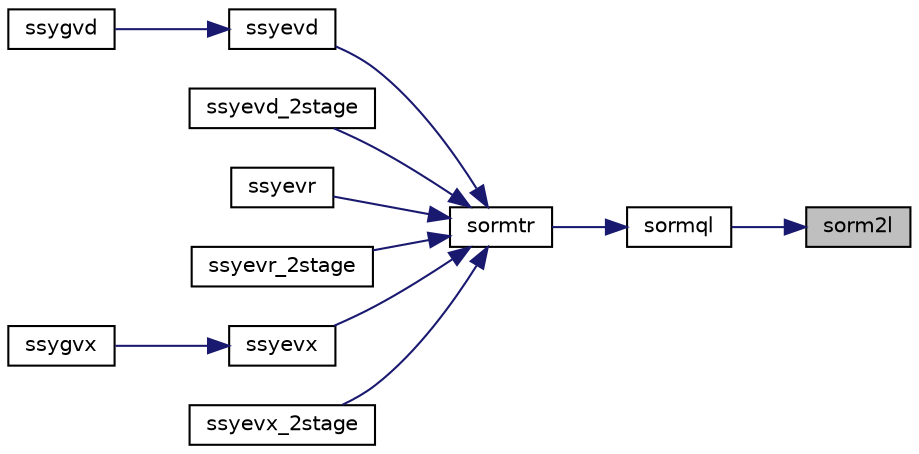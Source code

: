 digraph "sorm2l"
{
 // LATEX_PDF_SIZE
  edge [fontname="Helvetica",fontsize="10",labelfontname="Helvetica",labelfontsize="10"];
  node [fontname="Helvetica",fontsize="10",shape=record];
  rankdir="RL";
  Node1 [label="sorm2l",height=0.2,width=0.4,color="black", fillcolor="grey75", style="filled", fontcolor="black",tooltip="SORM2L multiplies a general matrix by the orthogonal matrix from a QL factorization determined by sge..."];
  Node1 -> Node2 [dir="back",color="midnightblue",fontsize="10",style="solid",fontname="Helvetica"];
  Node2 [label="sormql",height=0.2,width=0.4,color="black", fillcolor="white", style="filled",URL="$sormql_8f.html#a66ed47ac53ccd24962fb4b42763cc3c3",tooltip="SORMQL"];
  Node2 -> Node3 [dir="back",color="midnightblue",fontsize="10",style="solid",fontname="Helvetica"];
  Node3 [label="sormtr",height=0.2,width=0.4,color="black", fillcolor="white", style="filled",URL="$sormtr_8f.html#a239433f886d4c2ed79735499b28c9cae",tooltip="SORMTR"];
  Node3 -> Node4 [dir="back",color="midnightblue",fontsize="10",style="solid",fontname="Helvetica"];
  Node4 [label="ssyevd",height=0.2,width=0.4,color="black", fillcolor="white", style="filled",URL="$ssyevd_8f.html#a6b4d01c8952350ea557b90302ef9de4d",tooltip="SSYEVD computes the eigenvalues and, optionally, the left and/or right eigenvectors for SY matrices"];
  Node4 -> Node5 [dir="back",color="midnightblue",fontsize="10",style="solid",fontname="Helvetica"];
  Node5 [label="ssygvd",height=0.2,width=0.4,color="black", fillcolor="white", style="filled",URL="$ssygvd_8f.html#a728a73f9991d8490e62135c31c2017b8",tooltip="SSYGVD"];
  Node3 -> Node6 [dir="back",color="midnightblue",fontsize="10",style="solid",fontname="Helvetica"];
  Node6 [label="ssyevd_2stage",height=0.2,width=0.4,color="black", fillcolor="white", style="filled",URL="$ssyevd__2stage_8f.html#a183409fcfe0ad42c2a976c352e077850",tooltip="SSYEVD_2STAGE computes the eigenvalues and, optionally, the left and/or right eigenvectors for SY mat..."];
  Node3 -> Node7 [dir="back",color="midnightblue",fontsize="10",style="solid",fontname="Helvetica"];
  Node7 [label="ssyevr",height=0.2,width=0.4,color="black", fillcolor="white", style="filled",URL="$ssyevr_8f.html#a24155d2da67fb4a896c5f8257589b19f",tooltip="SSYEVR computes the eigenvalues and, optionally, the left and/or right eigenvectors for SY matrices"];
  Node3 -> Node8 [dir="back",color="midnightblue",fontsize="10",style="solid",fontname="Helvetica"];
  Node8 [label="ssyevr_2stage",height=0.2,width=0.4,color="black", fillcolor="white", style="filled",URL="$ssyevr__2stage_8f.html#acdcfccbd51404d755a5b08c188d74a6f",tooltip="SSYEVR_2STAGE computes the eigenvalues and, optionally, the left and/or right eigenvectors for SY mat..."];
  Node3 -> Node9 [dir="back",color="midnightblue",fontsize="10",style="solid",fontname="Helvetica"];
  Node9 [label="ssyevx",height=0.2,width=0.4,color="black", fillcolor="white", style="filled",URL="$ssyevx_8f.html#a7f8f413f03a84dbe4ac7a973024d0a48",tooltip="SSYEVX computes the eigenvalues and, optionally, the left and/or right eigenvectors for SY matrices"];
  Node9 -> Node10 [dir="back",color="midnightblue",fontsize="10",style="solid",fontname="Helvetica"];
  Node10 [label="ssygvx",height=0.2,width=0.4,color="black", fillcolor="white", style="filled",URL="$ssygvx_8f.html#a29a3927f20cd9692c94ff14babe54ffa",tooltip="SSYGVX"];
  Node3 -> Node11 [dir="back",color="midnightblue",fontsize="10",style="solid",fontname="Helvetica"];
  Node11 [label="ssyevx_2stage",height=0.2,width=0.4,color="black", fillcolor="white", style="filled",URL="$ssyevx__2stage_8f.html#ade5afd3e65add6bc3ba047203a98602f",tooltip="SSYEVX_2STAGE computes the eigenvalues and, optionally, the left and/or right eigenvectors for SY mat..."];
}
